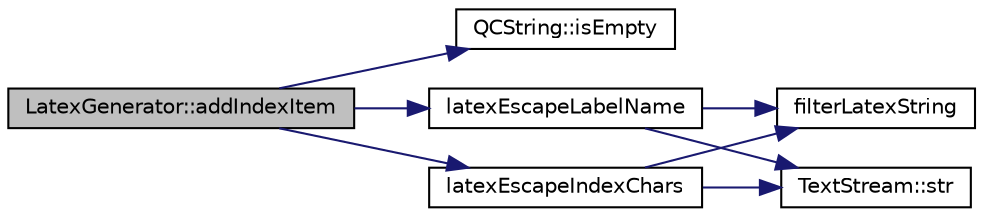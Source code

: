 digraph "LatexGenerator::addIndexItem"
{
 // LATEX_PDF_SIZE
  edge [fontname="Helvetica",fontsize="10",labelfontname="Helvetica",labelfontsize="10"];
  node [fontname="Helvetica",fontsize="10",shape=record];
  rankdir="LR";
  Node1 [label="LatexGenerator::addIndexItem",height=0.2,width=0.4,color="black", fillcolor="grey75", style="filled", fontcolor="black",tooltip=" "];
  Node1 -> Node2 [color="midnightblue",fontsize="10",style="solid"];
  Node2 [label="QCString::isEmpty",height=0.2,width=0.4,color="black", fillcolor="white", style="filled",URL="$classQCString.html#a621c4090d69ad7d05ef8e5234376c3d8",tooltip=" "];
  Node1 -> Node3 [color="midnightblue",fontsize="10",style="solid"];
  Node3 [label="latexEscapeIndexChars",height=0.2,width=0.4,color="black", fillcolor="white", style="filled",URL="$util_8cpp.html#ad32126ac958c2ac22491a47f6957935c",tooltip=" "];
  Node3 -> Node4 [color="midnightblue",fontsize="10",style="solid"];
  Node4 [label="filterLatexString",height=0.2,width=0.4,color="black", fillcolor="white", style="filled",URL="$util_8cpp.html#a96afd525d79a1a43fbaabae3483b2e6b",tooltip=" "];
  Node3 -> Node5 [color="midnightblue",fontsize="10",style="solid"];
  Node5 [label="TextStream::str",height=0.2,width=0.4,color="black", fillcolor="white", style="filled",URL="$classTextStream.html#aca8457da22d874f4eb30b35ffe87ebd0",tooltip=" "];
  Node1 -> Node6 [color="midnightblue",fontsize="10",style="solid"];
  Node6 [label="latexEscapeLabelName",height=0.2,width=0.4,color="black", fillcolor="white", style="filled",URL="$util_8cpp.html#afd297d2d96747033593750c401bfe95e",tooltip=" "];
  Node6 -> Node4 [color="midnightblue",fontsize="10",style="solid"];
  Node6 -> Node5 [color="midnightblue",fontsize="10",style="solid"];
}
